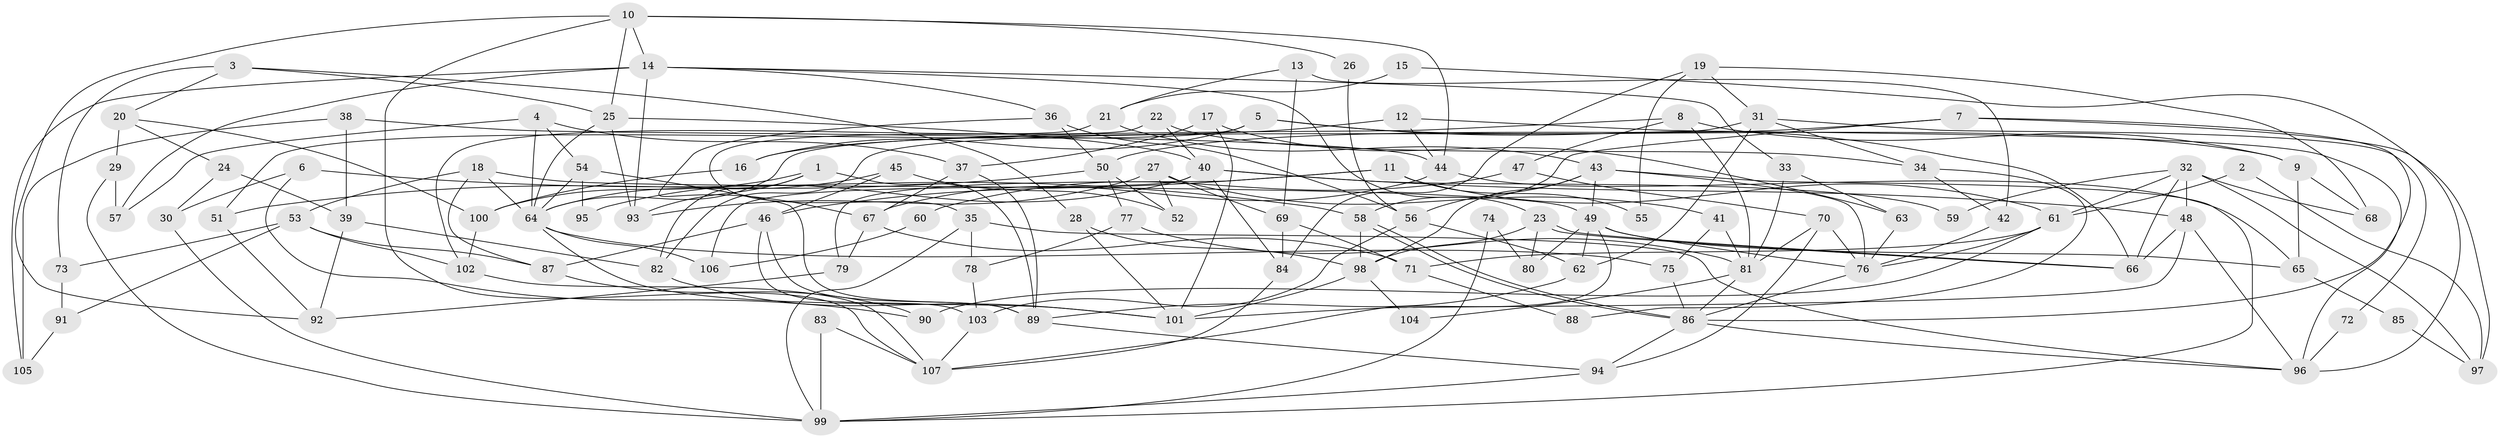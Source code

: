 // Generated by graph-tools (version 1.1) at 2025/26/03/09/25 03:26:22]
// undirected, 107 vertices, 214 edges
graph export_dot {
graph [start="1"]
  node [color=gray90,style=filled];
  1;
  2;
  3;
  4;
  5;
  6;
  7;
  8;
  9;
  10;
  11;
  12;
  13;
  14;
  15;
  16;
  17;
  18;
  19;
  20;
  21;
  22;
  23;
  24;
  25;
  26;
  27;
  28;
  29;
  30;
  31;
  32;
  33;
  34;
  35;
  36;
  37;
  38;
  39;
  40;
  41;
  42;
  43;
  44;
  45;
  46;
  47;
  48;
  49;
  50;
  51;
  52;
  53;
  54;
  55;
  56;
  57;
  58;
  59;
  60;
  61;
  62;
  63;
  64;
  65;
  66;
  67;
  68;
  69;
  70;
  71;
  72;
  73;
  74;
  75;
  76;
  77;
  78;
  79;
  80;
  81;
  82;
  83;
  84;
  85;
  86;
  87;
  88;
  89;
  90;
  91;
  92;
  93;
  94;
  95;
  96;
  97;
  98;
  99;
  100;
  101;
  102;
  103;
  104;
  105;
  106;
  107;
  1 -- 82;
  1 -- 100;
  1 -- 89;
  1 -- 93;
  2 -- 97;
  2 -- 61;
  3 -- 28;
  3 -- 25;
  3 -- 20;
  3 -- 73;
  4 -- 54;
  4 -- 37;
  4 -- 57;
  4 -- 64;
  5 -- 9;
  5 -- 66;
  5 -- 16;
  5 -- 51;
  6 -- 90;
  6 -- 30;
  6 -- 58;
  7 -- 58;
  7 -- 50;
  7 -- 86;
  7 -- 97;
  8 -- 64;
  8 -- 81;
  8 -- 9;
  8 -- 47;
  9 -- 65;
  9 -- 68;
  10 -- 107;
  10 -- 14;
  10 -- 25;
  10 -- 26;
  10 -- 44;
  10 -- 92;
  11 -- 79;
  11 -- 61;
  11 -- 46;
  11 -- 55;
  12 -- 96;
  12 -- 44;
  12 -- 16;
  13 -- 21;
  13 -- 42;
  13 -- 69;
  14 -- 93;
  14 -- 23;
  14 -- 33;
  14 -- 36;
  14 -- 57;
  14 -- 105;
  15 -- 96;
  15 -- 21;
  16 -- 100;
  17 -- 63;
  17 -- 37;
  17 -- 101;
  18 -- 49;
  18 -- 87;
  18 -- 53;
  18 -- 64;
  19 -- 68;
  19 -- 84;
  19 -- 31;
  19 -- 55;
  20 -- 29;
  20 -- 24;
  20 -- 100;
  21 -- 43;
  21 -- 102;
  22 -- 35;
  22 -- 40;
  22 -- 34;
  23 -- 98;
  23 -- 66;
  23 -- 66;
  23 -- 80;
  24 -- 39;
  24 -- 30;
  25 -- 64;
  25 -- 40;
  25 -- 93;
  26 -- 56;
  27 -- 93;
  27 -- 41;
  27 -- 52;
  27 -- 69;
  28 -- 101;
  28 -- 98;
  29 -- 99;
  29 -- 57;
  30 -- 99;
  31 -- 62;
  31 -- 34;
  31 -- 72;
  31 -- 82;
  32 -- 66;
  32 -- 48;
  32 -- 59;
  32 -- 61;
  32 -- 68;
  32 -- 97;
  33 -- 81;
  33 -- 63;
  34 -- 42;
  34 -- 88;
  35 -- 78;
  35 -- 96;
  35 -- 99;
  36 -- 50;
  36 -- 56;
  36 -- 67;
  37 -- 67;
  37 -- 89;
  38 -- 105;
  38 -- 44;
  38 -- 39;
  39 -- 82;
  39 -- 92;
  40 -- 84;
  40 -- 48;
  40 -- 59;
  40 -- 95;
  40 -- 106;
  41 -- 75;
  41 -- 81;
  42 -- 76;
  43 -- 49;
  43 -- 98;
  43 -- 56;
  43 -- 76;
  43 -- 99;
  44 -- 67;
  44 -- 65;
  45 -- 46;
  45 -- 64;
  45 -- 52;
  46 -- 89;
  46 -- 87;
  46 -- 103;
  47 -- 70;
  47 -- 60;
  48 -- 101;
  48 -- 66;
  48 -- 96;
  49 -- 62;
  49 -- 76;
  49 -- 65;
  49 -- 80;
  49 -- 107;
  50 -- 51;
  50 -- 52;
  50 -- 77;
  51 -- 92;
  53 -- 102;
  53 -- 73;
  53 -- 87;
  53 -- 91;
  54 -- 64;
  54 -- 89;
  54 -- 95;
  56 -- 62;
  56 -- 103;
  58 -- 86;
  58 -- 86;
  58 -- 98;
  60 -- 106;
  61 -- 76;
  61 -- 71;
  61 -- 90;
  62 -- 89;
  63 -- 76;
  64 -- 75;
  64 -- 101;
  64 -- 106;
  65 -- 85;
  67 -- 71;
  67 -- 79;
  69 -- 71;
  69 -- 84;
  70 -- 76;
  70 -- 94;
  70 -- 81;
  71 -- 88;
  72 -- 96;
  73 -- 91;
  74 -- 99;
  74 -- 80;
  75 -- 86;
  76 -- 86;
  77 -- 81;
  77 -- 78;
  78 -- 103;
  79 -- 92;
  81 -- 86;
  81 -- 104;
  82 -- 101;
  83 -- 99;
  83 -- 107;
  84 -- 107;
  85 -- 97;
  86 -- 94;
  86 -- 96;
  87 -- 90;
  89 -- 94;
  91 -- 105;
  94 -- 99;
  98 -- 101;
  98 -- 104;
  100 -- 102;
  102 -- 107;
  103 -- 107;
}
